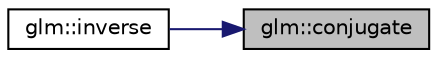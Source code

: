digraph "glm::conjugate"
{
 // LATEX_PDF_SIZE
  edge [fontname="Helvetica",fontsize="10",labelfontname="Helvetica",labelfontsize="10"];
  node [fontname="Helvetica",fontsize="10",shape=record];
  rankdir="RL";
  Node1 [label="glm::conjugate",height=0.2,width=0.4,color="black", fillcolor="grey75", style="filled", fontcolor="black",tooltip=" "];
  Node1 -> Node2 [dir="back",color="midnightblue",fontsize="10",style="solid",fontname="Helvetica"];
  Node2 [label="glm::inverse",height=0.2,width=0.4,color="black", fillcolor="white", style="filled",URL="$group__gtc__quaternion.html#ga5f47300c024c2d809944e6ac661d6d14",tooltip=" "];
}

